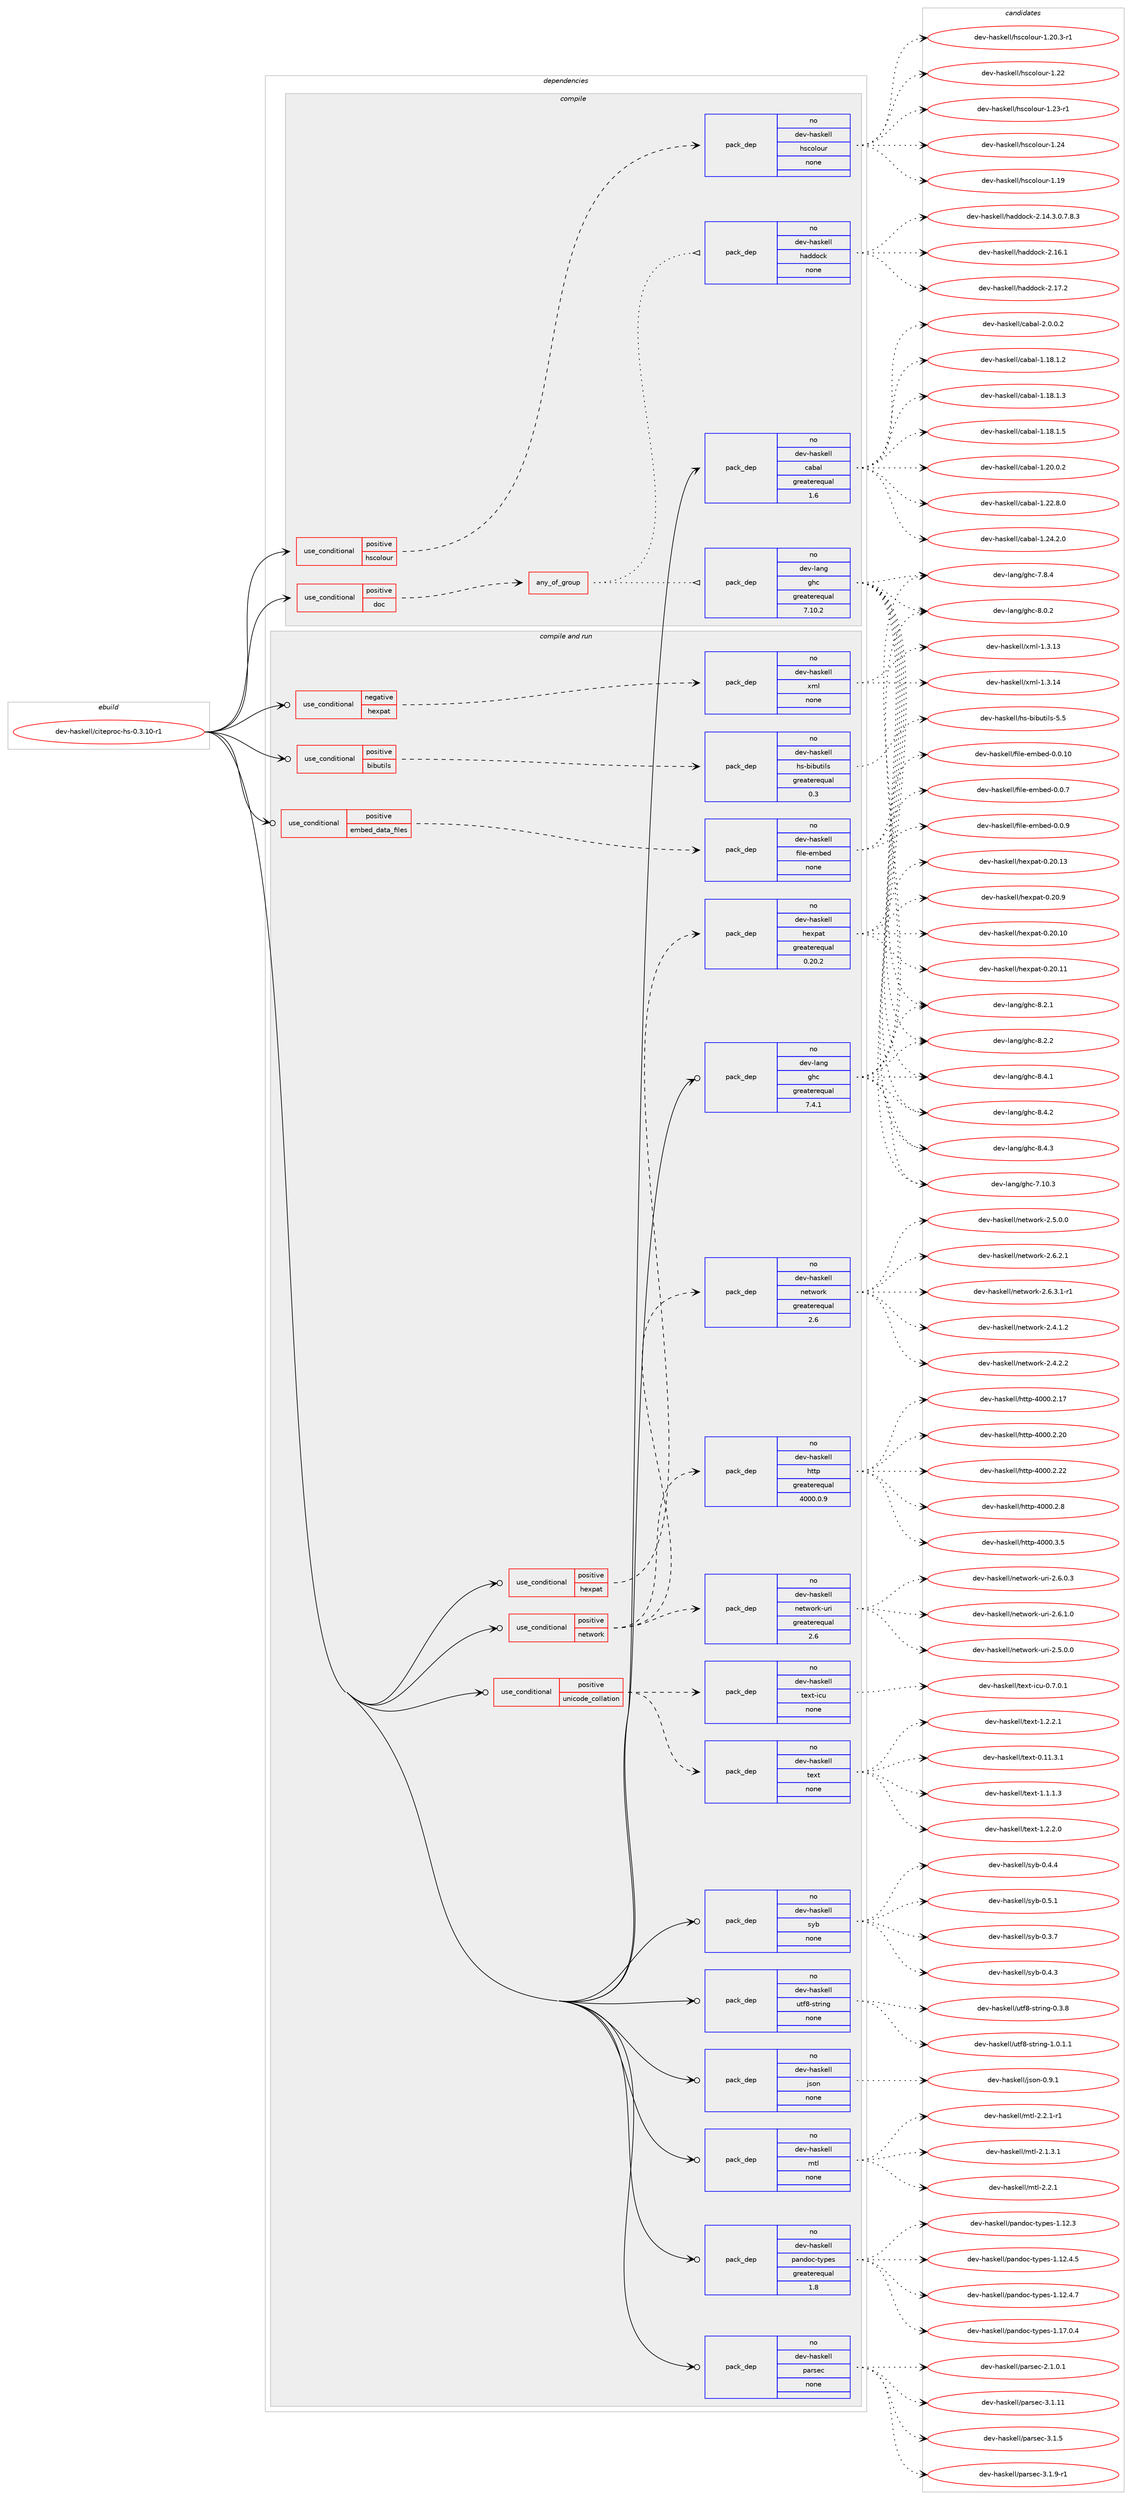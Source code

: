 digraph prolog {

# *************
# Graph options
# *************

newrank=true;
concentrate=true;
compound=true;
graph [rankdir=LR,fontname=Helvetica,fontsize=10,ranksep=1.5];#, ranksep=2.5, nodesep=0.2];
edge  [arrowhead=vee];
node  [fontname=Helvetica,fontsize=10];

# **********
# The ebuild
# **********

subgraph cluster_leftcol {
color=gray;
rank=same;
label=<<i>ebuild</i>>;
id [label="dev-haskell/citeproc-hs-0.3.10-r1", color=red, width=4, href="../dev-haskell/citeproc-hs-0.3.10-r1.svg"];
}

# ****************
# The dependencies
# ****************

subgraph cluster_midcol {
color=gray;
label=<<i>dependencies</i>>;
subgraph cluster_compile {
fillcolor="#eeeeee";
style=filled;
label=<<i>compile</i>>;
subgraph cond358968 {
dependency1328644 [label=<<TABLE BORDER="0" CELLBORDER="1" CELLSPACING="0" CELLPADDING="4"><TR><TD ROWSPAN="3" CELLPADDING="10">use_conditional</TD></TR><TR><TD>positive</TD></TR><TR><TD>doc</TD></TR></TABLE>>, shape=none, color=red];
subgraph any20656 {
dependency1328645 [label=<<TABLE BORDER="0" CELLBORDER="1" CELLSPACING="0" CELLPADDING="4"><TR><TD CELLPADDING="10">any_of_group</TD></TR></TABLE>>, shape=none, color=red];subgraph pack948468 {
dependency1328646 [label=<<TABLE BORDER="0" CELLBORDER="1" CELLSPACING="0" CELLPADDING="4" WIDTH="220"><TR><TD ROWSPAN="6" CELLPADDING="30">pack_dep</TD></TR><TR><TD WIDTH="110">no</TD></TR><TR><TD>dev-haskell</TD></TR><TR><TD>haddock</TD></TR><TR><TD>none</TD></TR><TR><TD></TD></TR></TABLE>>, shape=none, color=blue];
}
dependency1328645:e -> dependency1328646:w [weight=20,style="dotted",arrowhead="oinv"];
subgraph pack948469 {
dependency1328647 [label=<<TABLE BORDER="0" CELLBORDER="1" CELLSPACING="0" CELLPADDING="4" WIDTH="220"><TR><TD ROWSPAN="6" CELLPADDING="30">pack_dep</TD></TR><TR><TD WIDTH="110">no</TD></TR><TR><TD>dev-lang</TD></TR><TR><TD>ghc</TD></TR><TR><TD>greaterequal</TD></TR><TR><TD>7.10.2</TD></TR></TABLE>>, shape=none, color=blue];
}
dependency1328645:e -> dependency1328647:w [weight=20,style="dotted",arrowhead="oinv"];
}
dependency1328644:e -> dependency1328645:w [weight=20,style="dashed",arrowhead="vee"];
}
id:e -> dependency1328644:w [weight=20,style="solid",arrowhead="vee"];
subgraph cond358969 {
dependency1328648 [label=<<TABLE BORDER="0" CELLBORDER="1" CELLSPACING="0" CELLPADDING="4"><TR><TD ROWSPAN="3" CELLPADDING="10">use_conditional</TD></TR><TR><TD>positive</TD></TR><TR><TD>hscolour</TD></TR></TABLE>>, shape=none, color=red];
subgraph pack948470 {
dependency1328649 [label=<<TABLE BORDER="0" CELLBORDER="1" CELLSPACING="0" CELLPADDING="4" WIDTH="220"><TR><TD ROWSPAN="6" CELLPADDING="30">pack_dep</TD></TR><TR><TD WIDTH="110">no</TD></TR><TR><TD>dev-haskell</TD></TR><TR><TD>hscolour</TD></TR><TR><TD>none</TD></TR><TR><TD></TD></TR></TABLE>>, shape=none, color=blue];
}
dependency1328648:e -> dependency1328649:w [weight=20,style="dashed",arrowhead="vee"];
}
id:e -> dependency1328648:w [weight=20,style="solid",arrowhead="vee"];
subgraph pack948471 {
dependency1328650 [label=<<TABLE BORDER="0" CELLBORDER="1" CELLSPACING="0" CELLPADDING="4" WIDTH="220"><TR><TD ROWSPAN="6" CELLPADDING="30">pack_dep</TD></TR><TR><TD WIDTH="110">no</TD></TR><TR><TD>dev-haskell</TD></TR><TR><TD>cabal</TD></TR><TR><TD>greaterequal</TD></TR><TR><TD>1.6</TD></TR></TABLE>>, shape=none, color=blue];
}
id:e -> dependency1328650:w [weight=20,style="solid",arrowhead="vee"];
}
subgraph cluster_compileandrun {
fillcolor="#eeeeee";
style=filled;
label=<<i>compile and run</i>>;
subgraph cond358970 {
dependency1328651 [label=<<TABLE BORDER="0" CELLBORDER="1" CELLSPACING="0" CELLPADDING="4"><TR><TD ROWSPAN="3" CELLPADDING="10">use_conditional</TD></TR><TR><TD>negative</TD></TR><TR><TD>hexpat</TD></TR></TABLE>>, shape=none, color=red];
subgraph pack948472 {
dependency1328652 [label=<<TABLE BORDER="0" CELLBORDER="1" CELLSPACING="0" CELLPADDING="4" WIDTH="220"><TR><TD ROWSPAN="6" CELLPADDING="30">pack_dep</TD></TR><TR><TD WIDTH="110">no</TD></TR><TR><TD>dev-haskell</TD></TR><TR><TD>xml</TD></TR><TR><TD>none</TD></TR><TR><TD></TD></TR></TABLE>>, shape=none, color=blue];
}
dependency1328651:e -> dependency1328652:w [weight=20,style="dashed",arrowhead="vee"];
}
id:e -> dependency1328651:w [weight=20,style="solid",arrowhead="odotvee"];
subgraph cond358971 {
dependency1328653 [label=<<TABLE BORDER="0" CELLBORDER="1" CELLSPACING="0" CELLPADDING="4"><TR><TD ROWSPAN="3" CELLPADDING="10">use_conditional</TD></TR><TR><TD>positive</TD></TR><TR><TD>bibutils</TD></TR></TABLE>>, shape=none, color=red];
subgraph pack948473 {
dependency1328654 [label=<<TABLE BORDER="0" CELLBORDER="1" CELLSPACING="0" CELLPADDING="4" WIDTH="220"><TR><TD ROWSPAN="6" CELLPADDING="30">pack_dep</TD></TR><TR><TD WIDTH="110">no</TD></TR><TR><TD>dev-haskell</TD></TR><TR><TD>hs-bibutils</TD></TR><TR><TD>greaterequal</TD></TR><TR><TD>0.3</TD></TR></TABLE>>, shape=none, color=blue];
}
dependency1328653:e -> dependency1328654:w [weight=20,style="dashed",arrowhead="vee"];
}
id:e -> dependency1328653:w [weight=20,style="solid",arrowhead="odotvee"];
subgraph cond358972 {
dependency1328655 [label=<<TABLE BORDER="0" CELLBORDER="1" CELLSPACING="0" CELLPADDING="4"><TR><TD ROWSPAN="3" CELLPADDING="10">use_conditional</TD></TR><TR><TD>positive</TD></TR><TR><TD>embed_data_files</TD></TR></TABLE>>, shape=none, color=red];
subgraph pack948474 {
dependency1328656 [label=<<TABLE BORDER="0" CELLBORDER="1" CELLSPACING="0" CELLPADDING="4" WIDTH="220"><TR><TD ROWSPAN="6" CELLPADDING="30">pack_dep</TD></TR><TR><TD WIDTH="110">no</TD></TR><TR><TD>dev-haskell</TD></TR><TR><TD>file-embed</TD></TR><TR><TD>none</TD></TR><TR><TD></TD></TR></TABLE>>, shape=none, color=blue];
}
dependency1328655:e -> dependency1328656:w [weight=20,style="dashed",arrowhead="vee"];
}
id:e -> dependency1328655:w [weight=20,style="solid",arrowhead="odotvee"];
subgraph cond358973 {
dependency1328657 [label=<<TABLE BORDER="0" CELLBORDER="1" CELLSPACING="0" CELLPADDING="4"><TR><TD ROWSPAN="3" CELLPADDING="10">use_conditional</TD></TR><TR><TD>positive</TD></TR><TR><TD>hexpat</TD></TR></TABLE>>, shape=none, color=red];
subgraph pack948475 {
dependency1328658 [label=<<TABLE BORDER="0" CELLBORDER="1" CELLSPACING="0" CELLPADDING="4" WIDTH="220"><TR><TD ROWSPAN="6" CELLPADDING="30">pack_dep</TD></TR><TR><TD WIDTH="110">no</TD></TR><TR><TD>dev-haskell</TD></TR><TR><TD>hexpat</TD></TR><TR><TD>greaterequal</TD></TR><TR><TD>0.20.2</TD></TR></TABLE>>, shape=none, color=blue];
}
dependency1328657:e -> dependency1328658:w [weight=20,style="dashed",arrowhead="vee"];
}
id:e -> dependency1328657:w [weight=20,style="solid",arrowhead="odotvee"];
subgraph cond358974 {
dependency1328659 [label=<<TABLE BORDER="0" CELLBORDER="1" CELLSPACING="0" CELLPADDING="4"><TR><TD ROWSPAN="3" CELLPADDING="10">use_conditional</TD></TR><TR><TD>positive</TD></TR><TR><TD>network</TD></TR></TABLE>>, shape=none, color=red];
subgraph pack948476 {
dependency1328660 [label=<<TABLE BORDER="0" CELLBORDER="1" CELLSPACING="0" CELLPADDING="4" WIDTH="220"><TR><TD ROWSPAN="6" CELLPADDING="30">pack_dep</TD></TR><TR><TD WIDTH="110">no</TD></TR><TR><TD>dev-haskell</TD></TR><TR><TD>http</TD></TR><TR><TD>greaterequal</TD></TR><TR><TD>4000.0.9</TD></TR></TABLE>>, shape=none, color=blue];
}
dependency1328659:e -> dependency1328660:w [weight=20,style="dashed",arrowhead="vee"];
subgraph pack948477 {
dependency1328661 [label=<<TABLE BORDER="0" CELLBORDER="1" CELLSPACING="0" CELLPADDING="4" WIDTH="220"><TR><TD ROWSPAN="6" CELLPADDING="30">pack_dep</TD></TR><TR><TD WIDTH="110">no</TD></TR><TR><TD>dev-haskell</TD></TR><TR><TD>network</TD></TR><TR><TD>greaterequal</TD></TR><TR><TD>2.6</TD></TR></TABLE>>, shape=none, color=blue];
}
dependency1328659:e -> dependency1328661:w [weight=20,style="dashed",arrowhead="vee"];
subgraph pack948478 {
dependency1328662 [label=<<TABLE BORDER="0" CELLBORDER="1" CELLSPACING="0" CELLPADDING="4" WIDTH="220"><TR><TD ROWSPAN="6" CELLPADDING="30">pack_dep</TD></TR><TR><TD WIDTH="110">no</TD></TR><TR><TD>dev-haskell</TD></TR><TR><TD>network-uri</TD></TR><TR><TD>greaterequal</TD></TR><TR><TD>2.6</TD></TR></TABLE>>, shape=none, color=blue];
}
dependency1328659:e -> dependency1328662:w [weight=20,style="dashed",arrowhead="vee"];
}
id:e -> dependency1328659:w [weight=20,style="solid",arrowhead="odotvee"];
subgraph cond358975 {
dependency1328663 [label=<<TABLE BORDER="0" CELLBORDER="1" CELLSPACING="0" CELLPADDING="4"><TR><TD ROWSPAN="3" CELLPADDING="10">use_conditional</TD></TR><TR><TD>positive</TD></TR><TR><TD>unicode_collation</TD></TR></TABLE>>, shape=none, color=red];
subgraph pack948479 {
dependency1328664 [label=<<TABLE BORDER="0" CELLBORDER="1" CELLSPACING="0" CELLPADDING="4" WIDTH="220"><TR><TD ROWSPAN="6" CELLPADDING="30">pack_dep</TD></TR><TR><TD WIDTH="110">no</TD></TR><TR><TD>dev-haskell</TD></TR><TR><TD>text</TD></TR><TR><TD>none</TD></TR><TR><TD></TD></TR></TABLE>>, shape=none, color=blue];
}
dependency1328663:e -> dependency1328664:w [weight=20,style="dashed",arrowhead="vee"];
subgraph pack948480 {
dependency1328665 [label=<<TABLE BORDER="0" CELLBORDER="1" CELLSPACING="0" CELLPADDING="4" WIDTH="220"><TR><TD ROWSPAN="6" CELLPADDING="30">pack_dep</TD></TR><TR><TD WIDTH="110">no</TD></TR><TR><TD>dev-haskell</TD></TR><TR><TD>text-icu</TD></TR><TR><TD>none</TD></TR><TR><TD></TD></TR></TABLE>>, shape=none, color=blue];
}
dependency1328663:e -> dependency1328665:w [weight=20,style="dashed",arrowhead="vee"];
}
id:e -> dependency1328663:w [weight=20,style="solid",arrowhead="odotvee"];
subgraph pack948481 {
dependency1328666 [label=<<TABLE BORDER="0" CELLBORDER="1" CELLSPACING="0" CELLPADDING="4" WIDTH="220"><TR><TD ROWSPAN="6" CELLPADDING="30">pack_dep</TD></TR><TR><TD WIDTH="110">no</TD></TR><TR><TD>dev-haskell</TD></TR><TR><TD>json</TD></TR><TR><TD>none</TD></TR><TR><TD></TD></TR></TABLE>>, shape=none, color=blue];
}
id:e -> dependency1328666:w [weight=20,style="solid",arrowhead="odotvee"];
subgraph pack948482 {
dependency1328667 [label=<<TABLE BORDER="0" CELLBORDER="1" CELLSPACING="0" CELLPADDING="4" WIDTH="220"><TR><TD ROWSPAN="6" CELLPADDING="30">pack_dep</TD></TR><TR><TD WIDTH="110">no</TD></TR><TR><TD>dev-haskell</TD></TR><TR><TD>mtl</TD></TR><TR><TD>none</TD></TR><TR><TD></TD></TR></TABLE>>, shape=none, color=blue];
}
id:e -> dependency1328667:w [weight=20,style="solid",arrowhead="odotvee"];
subgraph pack948483 {
dependency1328668 [label=<<TABLE BORDER="0" CELLBORDER="1" CELLSPACING="0" CELLPADDING="4" WIDTH="220"><TR><TD ROWSPAN="6" CELLPADDING="30">pack_dep</TD></TR><TR><TD WIDTH="110">no</TD></TR><TR><TD>dev-haskell</TD></TR><TR><TD>pandoc-types</TD></TR><TR><TD>greaterequal</TD></TR><TR><TD>1.8</TD></TR></TABLE>>, shape=none, color=blue];
}
id:e -> dependency1328668:w [weight=20,style="solid",arrowhead="odotvee"];
subgraph pack948484 {
dependency1328669 [label=<<TABLE BORDER="0" CELLBORDER="1" CELLSPACING="0" CELLPADDING="4" WIDTH="220"><TR><TD ROWSPAN="6" CELLPADDING="30">pack_dep</TD></TR><TR><TD WIDTH="110">no</TD></TR><TR><TD>dev-haskell</TD></TR><TR><TD>parsec</TD></TR><TR><TD>none</TD></TR><TR><TD></TD></TR></TABLE>>, shape=none, color=blue];
}
id:e -> dependency1328669:w [weight=20,style="solid",arrowhead="odotvee"];
subgraph pack948485 {
dependency1328670 [label=<<TABLE BORDER="0" CELLBORDER="1" CELLSPACING="0" CELLPADDING="4" WIDTH="220"><TR><TD ROWSPAN="6" CELLPADDING="30">pack_dep</TD></TR><TR><TD WIDTH="110">no</TD></TR><TR><TD>dev-haskell</TD></TR><TR><TD>syb</TD></TR><TR><TD>none</TD></TR><TR><TD></TD></TR></TABLE>>, shape=none, color=blue];
}
id:e -> dependency1328670:w [weight=20,style="solid",arrowhead="odotvee"];
subgraph pack948486 {
dependency1328671 [label=<<TABLE BORDER="0" CELLBORDER="1" CELLSPACING="0" CELLPADDING="4" WIDTH="220"><TR><TD ROWSPAN="6" CELLPADDING="30">pack_dep</TD></TR><TR><TD WIDTH="110">no</TD></TR><TR><TD>dev-haskell</TD></TR><TR><TD>utf8-string</TD></TR><TR><TD>none</TD></TR><TR><TD></TD></TR></TABLE>>, shape=none, color=blue];
}
id:e -> dependency1328671:w [weight=20,style="solid",arrowhead="odotvee"];
subgraph pack948487 {
dependency1328672 [label=<<TABLE BORDER="0" CELLBORDER="1" CELLSPACING="0" CELLPADDING="4" WIDTH="220"><TR><TD ROWSPAN="6" CELLPADDING="30">pack_dep</TD></TR><TR><TD WIDTH="110">no</TD></TR><TR><TD>dev-lang</TD></TR><TR><TD>ghc</TD></TR><TR><TD>greaterequal</TD></TR><TR><TD>7.4.1</TD></TR></TABLE>>, shape=none, color=blue];
}
id:e -> dependency1328672:w [weight=20,style="solid",arrowhead="odotvee"];
}
subgraph cluster_run {
fillcolor="#eeeeee";
style=filled;
label=<<i>run</i>>;
}
}

# **************
# The candidates
# **************

subgraph cluster_choices {
rank=same;
color=gray;
label=<<i>candidates</i>>;

subgraph choice948468 {
color=black;
nodesep=1;
choice1001011184510497115107101108108471049710010011199107455046495246514648465546564651 [label="dev-haskell/haddock-2.14.3.0.7.8.3", color=red, width=4,href="../dev-haskell/haddock-2.14.3.0.7.8.3.svg"];
choice100101118451049711510710110810847104971001001119910745504649544649 [label="dev-haskell/haddock-2.16.1", color=red, width=4,href="../dev-haskell/haddock-2.16.1.svg"];
choice100101118451049711510710110810847104971001001119910745504649554650 [label="dev-haskell/haddock-2.17.2", color=red, width=4,href="../dev-haskell/haddock-2.17.2.svg"];
dependency1328646:e -> choice1001011184510497115107101108108471049710010011199107455046495246514648465546564651:w [style=dotted,weight="100"];
dependency1328646:e -> choice100101118451049711510710110810847104971001001119910745504649544649:w [style=dotted,weight="100"];
dependency1328646:e -> choice100101118451049711510710110810847104971001001119910745504649554650:w [style=dotted,weight="100"];
}
subgraph choice948469 {
color=black;
nodesep=1;
choice1001011184510897110103471031049945554649484651 [label="dev-lang/ghc-7.10.3", color=red, width=4,href="../dev-lang/ghc-7.10.3.svg"];
choice10010111845108971101034710310499455546564652 [label="dev-lang/ghc-7.8.4", color=red, width=4,href="../dev-lang/ghc-7.8.4.svg"];
choice10010111845108971101034710310499455646484650 [label="dev-lang/ghc-8.0.2", color=red, width=4,href="../dev-lang/ghc-8.0.2.svg"];
choice10010111845108971101034710310499455646504649 [label="dev-lang/ghc-8.2.1", color=red, width=4,href="../dev-lang/ghc-8.2.1.svg"];
choice10010111845108971101034710310499455646504650 [label="dev-lang/ghc-8.2.2", color=red, width=4,href="../dev-lang/ghc-8.2.2.svg"];
choice10010111845108971101034710310499455646524649 [label="dev-lang/ghc-8.4.1", color=red, width=4,href="../dev-lang/ghc-8.4.1.svg"];
choice10010111845108971101034710310499455646524650 [label="dev-lang/ghc-8.4.2", color=red, width=4,href="../dev-lang/ghc-8.4.2.svg"];
choice10010111845108971101034710310499455646524651 [label="dev-lang/ghc-8.4.3", color=red, width=4,href="../dev-lang/ghc-8.4.3.svg"];
dependency1328647:e -> choice1001011184510897110103471031049945554649484651:w [style=dotted,weight="100"];
dependency1328647:e -> choice10010111845108971101034710310499455546564652:w [style=dotted,weight="100"];
dependency1328647:e -> choice10010111845108971101034710310499455646484650:w [style=dotted,weight="100"];
dependency1328647:e -> choice10010111845108971101034710310499455646504649:w [style=dotted,weight="100"];
dependency1328647:e -> choice10010111845108971101034710310499455646504650:w [style=dotted,weight="100"];
dependency1328647:e -> choice10010111845108971101034710310499455646524649:w [style=dotted,weight="100"];
dependency1328647:e -> choice10010111845108971101034710310499455646524650:w [style=dotted,weight="100"];
dependency1328647:e -> choice10010111845108971101034710310499455646524651:w [style=dotted,weight="100"];
}
subgraph choice948470 {
color=black;
nodesep=1;
choice100101118451049711510710110810847104115991111081111171144549464957 [label="dev-haskell/hscolour-1.19", color=red, width=4,href="../dev-haskell/hscolour-1.19.svg"];
choice10010111845104971151071011081084710411599111108111117114454946504846514511449 [label="dev-haskell/hscolour-1.20.3-r1", color=red, width=4,href="../dev-haskell/hscolour-1.20.3-r1.svg"];
choice100101118451049711510710110810847104115991111081111171144549465050 [label="dev-haskell/hscolour-1.22", color=red, width=4,href="../dev-haskell/hscolour-1.22.svg"];
choice1001011184510497115107101108108471041159911110811111711445494650514511449 [label="dev-haskell/hscolour-1.23-r1", color=red, width=4,href="../dev-haskell/hscolour-1.23-r1.svg"];
choice100101118451049711510710110810847104115991111081111171144549465052 [label="dev-haskell/hscolour-1.24", color=red, width=4,href="../dev-haskell/hscolour-1.24.svg"];
dependency1328649:e -> choice100101118451049711510710110810847104115991111081111171144549464957:w [style=dotted,weight="100"];
dependency1328649:e -> choice10010111845104971151071011081084710411599111108111117114454946504846514511449:w [style=dotted,weight="100"];
dependency1328649:e -> choice100101118451049711510710110810847104115991111081111171144549465050:w [style=dotted,weight="100"];
dependency1328649:e -> choice1001011184510497115107101108108471041159911110811111711445494650514511449:w [style=dotted,weight="100"];
dependency1328649:e -> choice100101118451049711510710110810847104115991111081111171144549465052:w [style=dotted,weight="100"];
}
subgraph choice948471 {
color=black;
nodesep=1;
choice10010111845104971151071011081084799979897108454946495646494650 [label="dev-haskell/cabal-1.18.1.2", color=red, width=4,href="../dev-haskell/cabal-1.18.1.2.svg"];
choice10010111845104971151071011081084799979897108454946495646494651 [label="dev-haskell/cabal-1.18.1.3", color=red, width=4,href="../dev-haskell/cabal-1.18.1.3.svg"];
choice10010111845104971151071011081084799979897108454946495646494653 [label="dev-haskell/cabal-1.18.1.5", color=red, width=4,href="../dev-haskell/cabal-1.18.1.5.svg"];
choice10010111845104971151071011081084799979897108454946504846484650 [label="dev-haskell/cabal-1.20.0.2", color=red, width=4,href="../dev-haskell/cabal-1.20.0.2.svg"];
choice10010111845104971151071011081084799979897108454946505046564648 [label="dev-haskell/cabal-1.22.8.0", color=red, width=4,href="../dev-haskell/cabal-1.22.8.0.svg"];
choice10010111845104971151071011081084799979897108454946505246504648 [label="dev-haskell/cabal-1.24.2.0", color=red, width=4,href="../dev-haskell/cabal-1.24.2.0.svg"];
choice100101118451049711510710110810847999798971084550464846484650 [label="dev-haskell/cabal-2.0.0.2", color=red, width=4,href="../dev-haskell/cabal-2.0.0.2.svg"];
dependency1328650:e -> choice10010111845104971151071011081084799979897108454946495646494650:w [style=dotted,weight="100"];
dependency1328650:e -> choice10010111845104971151071011081084799979897108454946495646494651:w [style=dotted,weight="100"];
dependency1328650:e -> choice10010111845104971151071011081084799979897108454946495646494653:w [style=dotted,weight="100"];
dependency1328650:e -> choice10010111845104971151071011081084799979897108454946504846484650:w [style=dotted,weight="100"];
dependency1328650:e -> choice10010111845104971151071011081084799979897108454946505046564648:w [style=dotted,weight="100"];
dependency1328650:e -> choice10010111845104971151071011081084799979897108454946505246504648:w [style=dotted,weight="100"];
dependency1328650:e -> choice100101118451049711510710110810847999798971084550464846484650:w [style=dotted,weight="100"];
}
subgraph choice948472 {
color=black;
nodesep=1;
choice10010111845104971151071011081084712010910845494651464951 [label="dev-haskell/xml-1.3.13", color=red, width=4,href="../dev-haskell/xml-1.3.13.svg"];
choice10010111845104971151071011081084712010910845494651464952 [label="dev-haskell/xml-1.3.14", color=red, width=4,href="../dev-haskell/xml-1.3.14.svg"];
dependency1328652:e -> choice10010111845104971151071011081084712010910845494651464951:w [style=dotted,weight="100"];
dependency1328652:e -> choice10010111845104971151071011081084712010910845494651464952:w [style=dotted,weight="100"];
}
subgraph choice948473 {
color=black;
nodesep=1;
choice10010111845104971151071011081084710411545981059811711610510811545534653 [label="dev-haskell/hs-bibutils-5.5", color=red, width=4,href="../dev-haskell/hs-bibutils-5.5.svg"];
dependency1328654:e -> choice10010111845104971151071011081084710411545981059811711610510811545534653:w [style=dotted,weight="100"];
}
subgraph choice948474 {
color=black;
nodesep=1;
choice100101118451049711510710110810847102105108101451011099810110045484648464948 [label="dev-haskell/file-embed-0.0.10", color=red, width=4,href="../dev-haskell/file-embed-0.0.10.svg"];
choice1001011184510497115107101108108471021051081014510110998101100454846484655 [label="dev-haskell/file-embed-0.0.7", color=red, width=4,href="../dev-haskell/file-embed-0.0.7.svg"];
choice1001011184510497115107101108108471021051081014510110998101100454846484657 [label="dev-haskell/file-embed-0.0.9", color=red, width=4,href="../dev-haskell/file-embed-0.0.9.svg"];
dependency1328656:e -> choice100101118451049711510710110810847102105108101451011099810110045484648464948:w [style=dotted,weight="100"];
dependency1328656:e -> choice1001011184510497115107101108108471021051081014510110998101100454846484655:w [style=dotted,weight="100"];
dependency1328656:e -> choice1001011184510497115107101108108471021051081014510110998101100454846484657:w [style=dotted,weight="100"];
}
subgraph choice948475 {
color=black;
nodesep=1;
choice100101118451049711510710110810847104101120112971164548465048464948 [label="dev-haskell/hexpat-0.20.10", color=red, width=4,href="../dev-haskell/hexpat-0.20.10.svg"];
choice100101118451049711510710110810847104101120112971164548465048464949 [label="dev-haskell/hexpat-0.20.11", color=red, width=4,href="../dev-haskell/hexpat-0.20.11.svg"];
choice100101118451049711510710110810847104101120112971164548465048464951 [label="dev-haskell/hexpat-0.20.13", color=red, width=4,href="../dev-haskell/hexpat-0.20.13.svg"];
choice1001011184510497115107101108108471041011201129711645484650484657 [label="dev-haskell/hexpat-0.20.9", color=red, width=4,href="../dev-haskell/hexpat-0.20.9.svg"];
dependency1328658:e -> choice100101118451049711510710110810847104101120112971164548465048464948:w [style=dotted,weight="100"];
dependency1328658:e -> choice100101118451049711510710110810847104101120112971164548465048464949:w [style=dotted,weight="100"];
dependency1328658:e -> choice100101118451049711510710110810847104101120112971164548465048464951:w [style=dotted,weight="100"];
dependency1328658:e -> choice1001011184510497115107101108108471041011201129711645484650484657:w [style=dotted,weight="100"];
}
subgraph choice948476 {
color=black;
nodesep=1;
choice10010111845104971151071011081084710411611611245524848484650464955 [label="dev-haskell/http-4000.2.17", color=red, width=4,href="../dev-haskell/http-4000.2.17.svg"];
choice10010111845104971151071011081084710411611611245524848484650465048 [label="dev-haskell/http-4000.2.20", color=red, width=4,href="../dev-haskell/http-4000.2.20.svg"];
choice10010111845104971151071011081084710411611611245524848484650465050 [label="dev-haskell/http-4000.2.22", color=red, width=4,href="../dev-haskell/http-4000.2.22.svg"];
choice100101118451049711510710110810847104116116112455248484846504656 [label="dev-haskell/http-4000.2.8", color=red, width=4,href="../dev-haskell/http-4000.2.8.svg"];
choice100101118451049711510710110810847104116116112455248484846514653 [label="dev-haskell/http-4000.3.5", color=red, width=4,href="../dev-haskell/http-4000.3.5.svg"];
dependency1328660:e -> choice10010111845104971151071011081084710411611611245524848484650464955:w [style=dotted,weight="100"];
dependency1328660:e -> choice10010111845104971151071011081084710411611611245524848484650465048:w [style=dotted,weight="100"];
dependency1328660:e -> choice10010111845104971151071011081084710411611611245524848484650465050:w [style=dotted,weight="100"];
dependency1328660:e -> choice100101118451049711510710110810847104116116112455248484846504656:w [style=dotted,weight="100"];
dependency1328660:e -> choice100101118451049711510710110810847104116116112455248484846514653:w [style=dotted,weight="100"];
}
subgraph choice948477 {
color=black;
nodesep=1;
choice1001011184510497115107101108108471101011161191111141074550465246494650 [label="dev-haskell/network-2.4.1.2", color=red, width=4,href="../dev-haskell/network-2.4.1.2.svg"];
choice1001011184510497115107101108108471101011161191111141074550465246504650 [label="dev-haskell/network-2.4.2.2", color=red, width=4,href="../dev-haskell/network-2.4.2.2.svg"];
choice1001011184510497115107101108108471101011161191111141074550465346484648 [label="dev-haskell/network-2.5.0.0", color=red, width=4,href="../dev-haskell/network-2.5.0.0.svg"];
choice1001011184510497115107101108108471101011161191111141074550465446504649 [label="dev-haskell/network-2.6.2.1", color=red, width=4,href="../dev-haskell/network-2.6.2.1.svg"];
choice10010111845104971151071011081084711010111611911111410745504654465146494511449 [label="dev-haskell/network-2.6.3.1-r1", color=red, width=4,href="../dev-haskell/network-2.6.3.1-r1.svg"];
dependency1328661:e -> choice1001011184510497115107101108108471101011161191111141074550465246494650:w [style=dotted,weight="100"];
dependency1328661:e -> choice1001011184510497115107101108108471101011161191111141074550465246504650:w [style=dotted,weight="100"];
dependency1328661:e -> choice1001011184510497115107101108108471101011161191111141074550465346484648:w [style=dotted,weight="100"];
dependency1328661:e -> choice1001011184510497115107101108108471101011161191111141074550465446504649:w [style=dotted,weight="100"];
dependency1328661:e -> choice10010111845104971151071011081084711010111611911111410745504654465146494511449:w [style=dotted,weight="100"];
}
subgraph choice948478 {
color=black;
nodesep=1;
choice100101118451049711510710110810847110101116119111114107451171141054550465346484648 [label="dev-haskell/network-uri-2.5.0.0", color=red, width=4,href="../dev-haskell/network-uri-2.5.0.0.svg"];
choice100101118451049711510710110810847110101116119111114107451171141054550465446484651 [label="dev-haskell/network-uri-2.6.0.3", color=red, width=4,href="../dev-haskell/network-uri-2.6.0.3.svg"];
choice100101118451049711510710110810847110101116119111114107451171141054550465446494648 [label="dev-haskell/network-uri-2.6.1.0", color=red, width=4,href="../dev-haskell/network-uri-2.6.1.0.svg"];
dependency1328662:e -> choice100101118451049711510710110810847110101116119111114107451171141054550465346484648:w [style=dotted,weight="100"];
dependency1328662:e -> choice100101118451049711510710110810847110101116119111114107451171141054550465446484651:w [style=dotted,weight="100"];
dependency1328662:e -> choice100101118451049711510710110810847110101116119111114107451171141054550465446494648:w [style=dotted,weight="100"];
}
subgraph choice948479 {
color=black;
nodesep=1;
choice100101118451049711510710110810847116101120116454846494946514649 [label="dev-haskell/text-0.11.3.1", color=red, width=4,href="../dev-haskell/text-0.11.3.1.svg"];
choice1001011184510497115107101108108471161011201164549464946494651 [label="dev-haskell/text-1.1.1.3", color=red, width=4,href="../dev-haskell/text-1.1.1.3.svg"];
choice1001011184510497115107101108108471161011201164549465046504648 [label="dev-haskell/text-1.2.2.0", color=red, width=4,href="../dev-haskell/text-1.2.2.0.svg"];
choice1001011184510497115107101108108471161011201164549465046504649 [label="dev-haskell/text-1.2.2.1", color=red, width=4,href="../dev-haskell/text-1.2.2.1.svg"];
dependency1328664:e -> choice100101118451049711510710110810847116101120116454846494946514649:w [style=dotted,weight="100"];
dependency1328664:e -> choice1001011184510497115107101108108471161011201164549464946494651:w [style=dotted,weight="100"];
dependency1328664:e -> choice1001011184510497115107101108108471161011201164549465046504648:w [style=dotted,weight="100"];
dependency1328664:e -> choice1001011184510497115107101108108471161011201164549465046504649:w [style=dotted,weight="100"];
}
subgraph choice948480 {
color=black;
nodesep=1;
choice10010111845104971151071011081084711610112011645105991174548465546484649 [label="dev-haskell/text-icu-0.7.0.1", color=red, width=4,href="../dev-haskell/text-icu-0.7.0.1.svg"];
dependency1328665:e -> choice10010111845104971151071011081084711610112011645105991174548465546484649:w [style=dotted,weight="100"];
}
subgraph choice948481 {
color=black;
nodesep=1;
choice100101118451049711510710110810847106115111110454846574649 [label="dev-haskell/json-0.9.1", color=red, width=4,href="../dev-haskell/json-0.9.1.svg"];
dependency1328666:e -> choice100101118451049711510710110810847106115111110454846574649:w [style=dotted,weight="100"];
}
subgraph choice948482 {
color=black;
nodesep=1;
choice1001011184510497115107101108108471091161084550464946514649 [label="dev-haskell/mtl-2.1.3.1", color=red, width=4,href="../dev-haskell/mtl-2.1.3.1.svg"];
choice100101118451049711510710110810847109116108455046504649 [label="dev-haskell/mtl-2.2.1", color=red, width=4,href="../dev-haskell/mtl-2.2.1.svg"];
choice1001011184510497115107101108108471091161084550465046494511449 [label="dev-haskell/mtl-2.2.1-r1", color=red, width=4,href="../dev-haskell/mtl-2.2.1-r1.svg"];
dependency1328667:e -> choice1001011184510497115107101108108471091161084550464946514649:w [style=dotted,weight="100"];
dependency1328667:e -> choice100101118451049711510710110810847109116108455046504649:w [style=dotted,weight="100"];
dependency1328667:e -> choice1001011184510497115107101108108471091161084550465046494511449:w [style=dotted,weight="100"];
}
subgraph choice948483 {
color=black;
nodesep=1;
choice10010111845104971151071011081084711297110100111994511612111210111545494649504651 [label="dev-haskell/pandoc-types-1.12.3", color=red, width=4,href="../dev-haskell/pandoc-types-1.12.3.svg"];
choice100101118451049711510710110810847112971101001119945116121112101115454946495046524653 [label="dev-haskell/pandoc-types-1.12.4.5", color=red, width=4,href="../dev-haskell/pandoc-types-1.12.4.5.svg"];
choice100101118451049711510710110810847112971101001119945116121112101115454946495046524655 [label="dev-haskell/pandoc-types-1.12.4.7", color=red, width=4,href="../dev-haskell/pandoc-types-1.12.4.7.svg"];
choice100101118451049711510710110810847112971101001119945116121112101115454946495546484652 [label="dev-haskell/pandoc-types-1.17.0.4", color=red, width=4,href="../dev-haskell/pandoc-types-1.17.0.4.svg"];
dependency1328668:e -> choice10010111845104971151071011081084711297110100111994511612111210111545494649504651:w [style=dotted,weight="100"];
dependency1328668:e -> choice100101118451049711510710110810847112971101001119945116121112101115454946495046524653:w [style=dotted,weight="100"];
dependency1328668:e -> choice100101118451049711510710110810847112971101001119945116121112101115454946495046524655:w [style=dotted,weight="100"];
dependency1328668:e -> choice100101118451049711510710110810847112971101001119945116121112101115454946495546484652:w [style=dotted,weight="100"];
}
subgraph choice948484 {
color=black;
nodesep=1;
choice10010111845104971151071011081084711297114115101994550464946484649 [label="dev-haskell/parsec-2.1.0.1", color=red, width=4,href="../dev-haskell/parsec-2.1.0.1.svg"];
choice100101118451049711510710110810847112971141151019945514649464949 [label="dev-haskell/parsec-3.1.11", color=red, width=4,href="../dev-haskell/parsec-3.1.11.svg"];
choice1001011184510497115107101108108471129711411510199455146494653 [label="dev-haskell/parsec-3.1.5", color=red, width=4,href="../dev-haskell/parsec-3.1.5.svg"];
choice10010111845104971151071011081084711297114115101994551464946574511449 [label="dev-haskell/parsec-3.1.9-r1", color=red, width=4,href="../dev-haskell/parsec-3.1.9-r1.svg"];
dependency1328669:e -> choice10010111845104971151071011081084711297114115101994550464946484649:w [style=dotted,weight="100"];
dependency1328669:e -> choice100101118451049711510710110810847112971141151019945514649464949:w [style=dotted,weight="100"];
dependency1328669:e -> choice1001011184510497115107101108108471129711411510199455146494653:w [style=dotted,weight="100"];
dependency1328669:e -> choice10010111845104971151071011081084711297114115101994551464946574511449:w [style=dotted,weight="100"];
}
subgraph choice948485 {
color=black;
nodesep=1;
choice10010111845104971151071011081084711512198454846514655 [label="dev-haskell/syb-0.3.7", color=red, width=4,href="../dev-haskell/syb-0.3.7.svg"];
choice10010111845104971151071011081084711512198454846524651 [label="dev-haskell/syb-0.4.3", color=red, width=4,href="../dev-haskell/syb-0.4.3.svg"];
choice10010111845104971151071011081084711512198454846524652 [label="dev-haskell/syb-0.4.4", color=red, width=4,href="../dev-haskell/syb-0.4.4.svg"];
choice10010111845104971151071011081084711512198454846534649 [label="dev-haskell/syb-0.5.1", color=red, width=4,href="../dev-haskell/syb-0.5.1.svg"];
dependency1328670:e -> choice10010111845104971151071011081084711512198454846514655:w [style=dotted,weight="100"];
dependency1328670:e -> choice10010111845104971151071011081084711512198454846524651:w [style=dotted,weight="100"];
dependency1328670:e -> choice10010111845104971151071011081084711512198454846524652:w [style=dotted,weight="100"];
dependency1328670:e -> choice10010111845104971151071011081084711512198454846534649:w [style=dotted,weight="100"];
}
subgraph choice948486 {
color=black;
nodesep=1;
choice1001011184510497115107101108108471171161025645115116114105110103454846514656 [label="dev-haskell/utf8-string-0.3.8", color=red, width=4,href="../dev-haskell/utf8-string-0.3.8.svg"];
choice10010111845104971151071011081084711711610256451151161141051101034549464846494649 [label="dev-haskell/utf8-string-1.0.1.1", color=red, width=4,href="../dev-haskell/utf8-string-1.0.1.1.svg"];
dependency1328671:e -> choice1001011184510497115107101108108471171161025645115116114105110103454846514656:w [style=dotted,weight="100"];
dependency1328671:e -> choice10010111845104971151071011081084711711610256451151161141051101034549464846494649:w [style=dotted,weight="100"];
}
subgraph choice948487 {
color=black;
nodesep=1;
choice1001011184510897110103471031049945554649484651 [label="dev-lang/ghc-7.10.3", color=red, width=4,href="../dev-lang/ghc-7.10.3.svg"];
choice10010111845108971101034710310499455546564652 [label="dev-lang/ghc-7.8.4", color=red, width=4,href="../dev-lang/ghc-7.8.4.svg"];
choice10010111845108971101034710310499455646484650 [label="dev-lang/ghc-8.0.2", color=red, width=4,href="../dev-lang/ghc-8.0.2.svg"];
choice10010111845108971101034710310499455646504649 [label="dev-lang/ghc-8.2.1", color=red, width=4,href="../dev-lang/ghc-8.2.1.svg"];
choice10010111845108971101034710310499455646504650 [label="dev-lang/ghc-8.2.2", color=red, width=4,href="../dev-lang/ghc-8.2.2.svg"];
choice10010111845108971101034710310499455646524649 [label="dev-lang/ghc-8.4.1", color=red, width=4,href="../dev-lang/ghc-8.4.1.svg"];
choice10010111845108971101034710310499455646524650 [label="dev-lang/ghc-8.4.2", color=red, width=4,href="../dev-lang/ghc-8.4.2.svg"];
choice10010111845108971101034710310499455646524651 [label="dev-lang/ghc-8.4.3", color=red, width=4,href="../dev-lang/ghc-8.4.3.svg"];
dependency1328672:e -> choice1001011184510897110103471031049945554649484651:w [style=dotted,weight="100"];
dependency1328672:e -> choice10010111845108971101034710310499455546564652:w [style=dotted,weight="100"];
dependency1328672:e -> choice10010111845108971101034710310499455646484650:w [style=dotted,weight="100"];
dependency1328672:e -> choice10010111845108971101034710310499455646504649:w [style=dotted,weight="100"];
dependency1328672:e -> choice10010111845108971101034710310499455646504650:w [style=dotted,weight="100"];
dependency1328672:e -> choice10010111845108971101034710310499455646524649:w [style=dotted,weight="100"];
dependency1328672:e -> choice10010111845108971101034710310499455646524650:w [style=dotted,weight="100"];
dependency1328672:e -> choice10010111845108971101034710310499455646524651:w [style=dotted,weight="100"];
}
}

}

